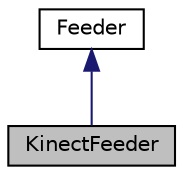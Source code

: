 digraph "KinectFeeder"
{
 // LATEX_PDF_SIZE
  edge [fontname="Helvetica",fontsize="10",labelfontname="Helvetica",labelfontsize="10"];
  node [fontname="Helvetica",fontsize="10",shape=record];
  Node1 [label="KinectFeeder",height=0.2,width=0.4,color="black", fillcolor="grey75", style="filled", fontcolor="black",tooltip="Sobrecarga de la clase Feeder para proveer objetos Mat desde una kinect."];
  Node2 -> Node1 [dir="back",color="midnightblue",fontsize="10",style="solid",fontname="Helvetica"];
  Node2 [label="Feeder",height=0.2,width=0.4,color="black", fillcolor="white", style="filled",URL="$class_feeder.html",tooltip="Clase abstracta para proveer obtener nuevos mats."];
}
